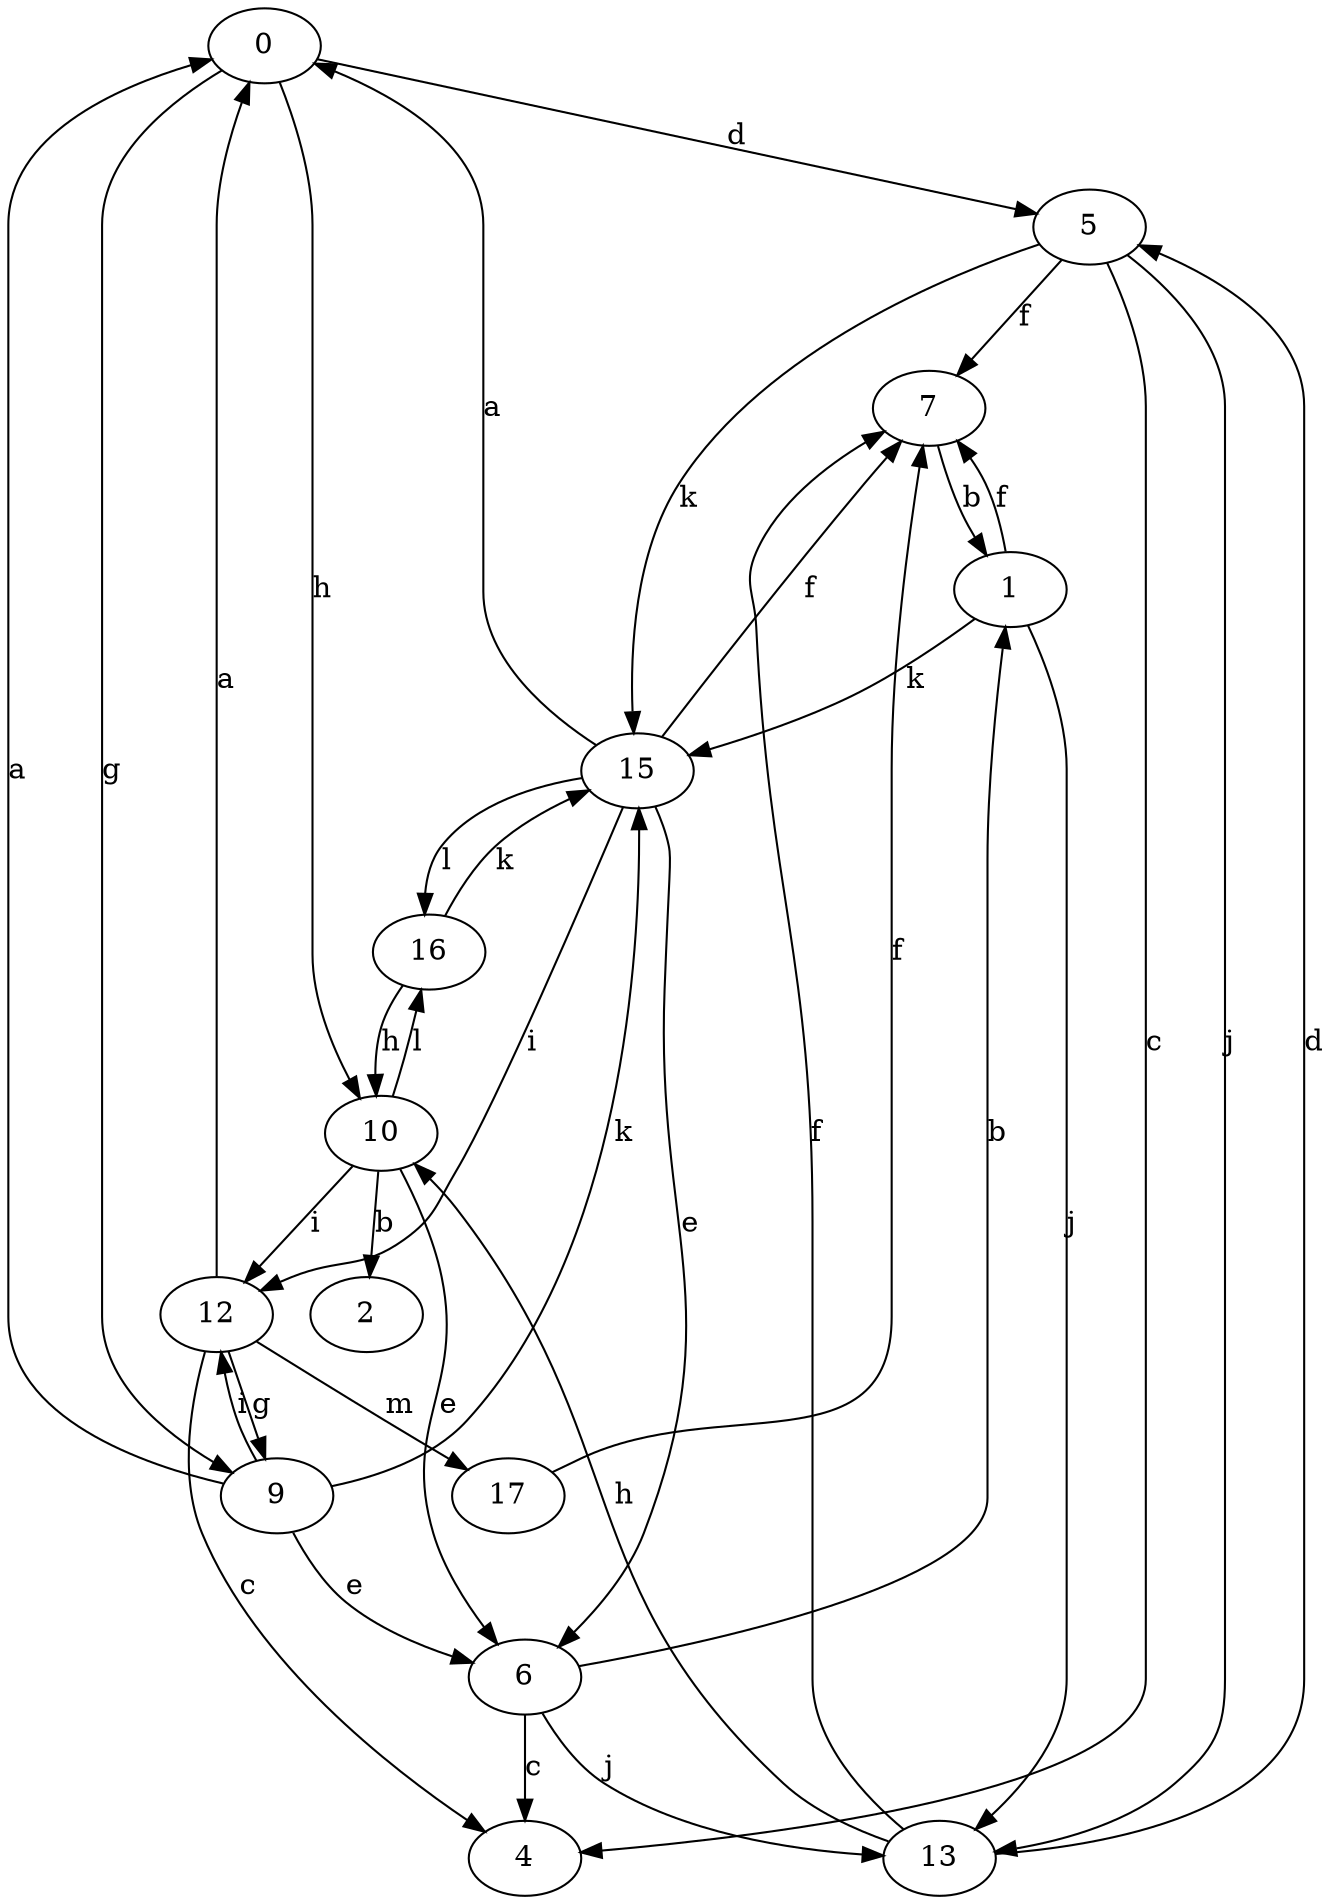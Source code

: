 strict digraph  {
0;
1;
2;
4;
5;
6;
7;
9;
10;
12;
13;
15;
16;
17;
0 -> 5  [label=d];
0 -> 9  [label=g];
0 -> 10  [label=h];
1 -> 7  [label=f];
1 -> 13  [label=j];
1 -> 15  [label=k];
5 -> 4  [label=c];
5 -> 7  [label=f];
5 -> 13  [label=j];
5 -> 15  [label=k];
6 -> 1  [label=b];
6 -> 4  [label=c];
6 -> 13  [label=j];
7 -> 1  [label=b];
9 -> 0  [label=a];
9 -> 6  [label=e];
9 -> 12  [label=i];
9 -> 15  [label=k];
10 -> 2  [label=b];
10 -> 6  [label=e];
10 -> 12  [label=i];
10 -> 16  [label=l];
12 -> 0  [label=a];
12 -> 4  [label=c];
12 -> 9  [label=g];
12 -> 17  [label=m];
13 -> 5  [label=d];
13 -> 7  [label=f];
13 -> 10  [label=h];
15 -> 0  [label=a];
15 -> 6  [label=e];
15 -> 7  [label=f];
15 -> 12  [label=i];
15 -> 16  [label=l];
16 -> 10  [label=h];
16 -> 15  [label=k];
17 -> 7  [label=f];
}
